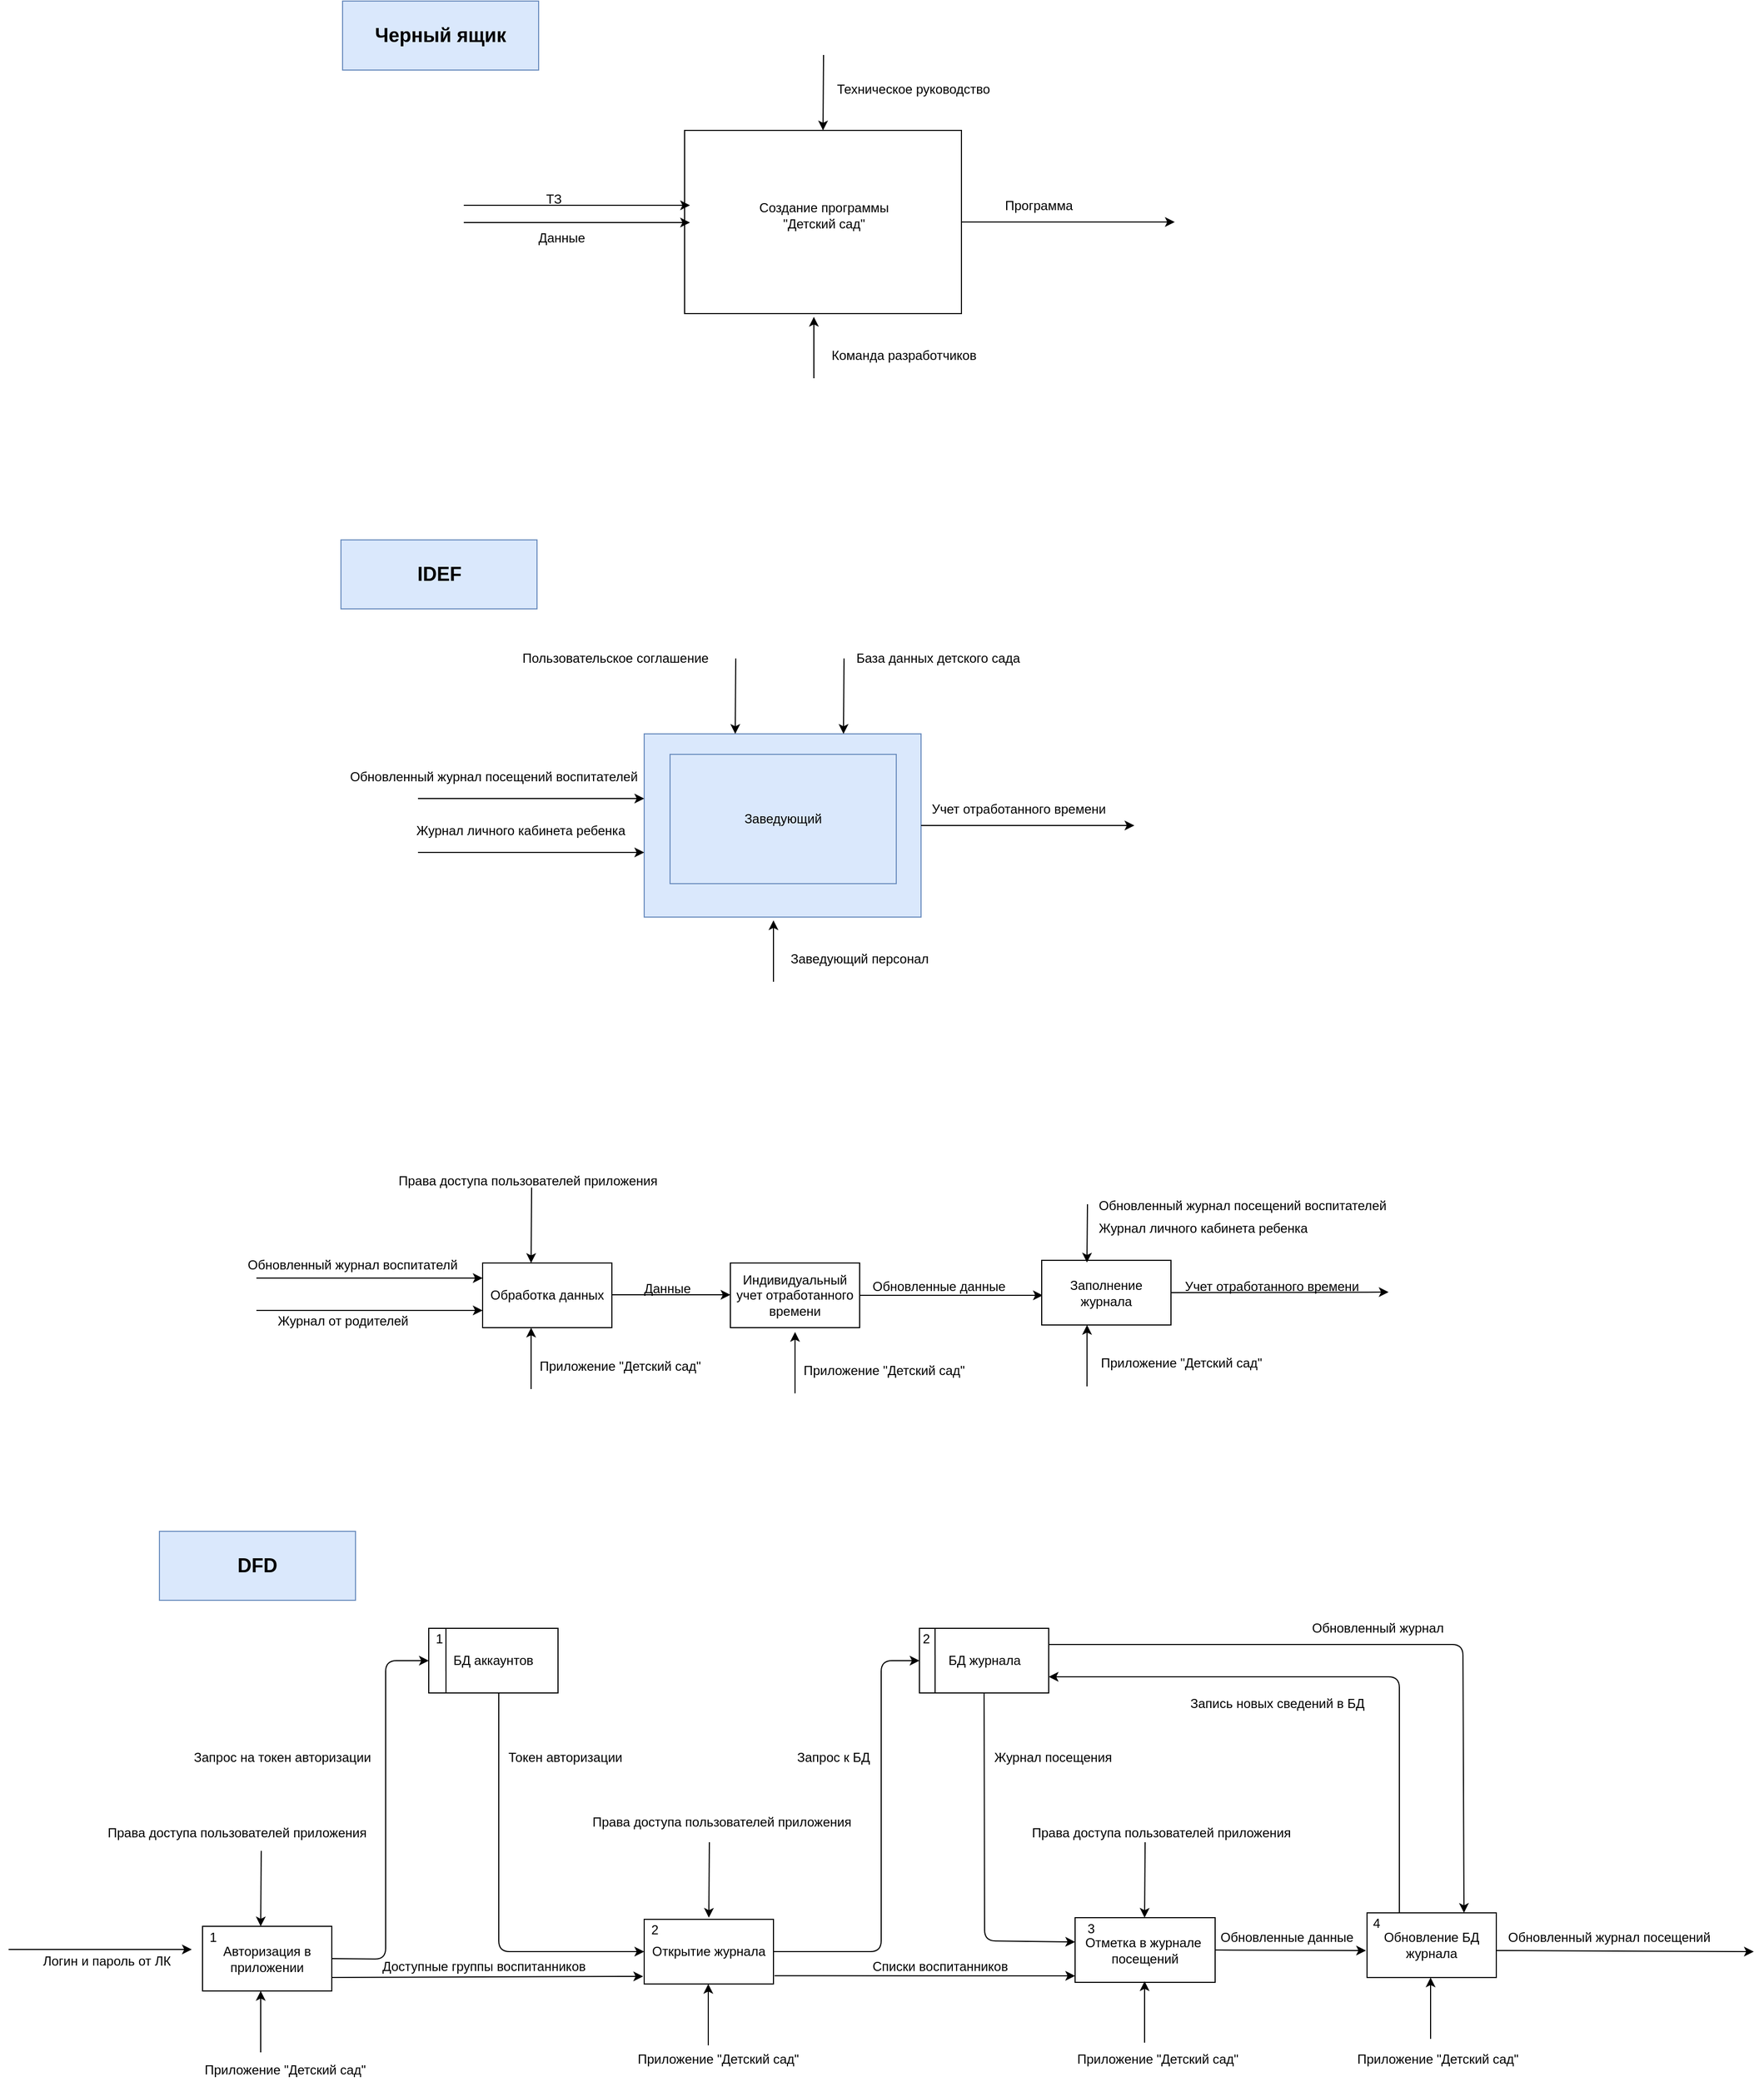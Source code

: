 <mxfile version="14.0.1" type="device"><diagram id="yYJAjNue2AJ8UoViyTCe" name="Page-1"><mxGraphModel dx="2370" dy="2444" grid="1" gridSize="10" guides="1" tooltips="1" connect="1" arrows="1" fold="1" page="1" pageScale="1" pageWidth="827" pageHeight="1169" math="0" shadow="0"><root><mxCell id="0"/><mxCell id="1" parent="0"/><mxCell id="VgRVCkLZor4gy1BC16J_-1" value="" style="rounded=0;whiteSpace=wrap;html=1;fillColor=#dae8fc;strokeColor=#6c8ebf;" parent="1" vertex="1"><mxGeometry x="600" y="-489" width="257" height="170" as="geometry"/></mxCell><mxCell id="VgRVCkLZor4gy1BC16J_-2" value="Заведующий" style="text;html=1;strokeColor=#6c8ebf;fillColor=#dae8fc;align=center;verticalAlign=middle;whiteSpace=wrap;rounded=0;" parent="1" vertex="1"><mxGeometry x="624" y="-470" width="210" height="120" as="geometry"/></mxCell><mxCell id="VgRVCkLZor4gy1BC16J_-3" value="" style="endArrow=classic;html=1;exitX=1;exitY=0.5;exitDx=0;exitDy=0;" parent="1" source="VgRVCkLZor4gy1BC16J_-1" edge="1"><mxGeometry width="50" height="50" relative="1" as="geometry"><mxPoint x="355" y="-249" as="sourcePoint"/><mxPoint x="1055" y="-404" as="targetPoint"/></mxGeometry></mxCell><mxCell id="VgRVCkLZor4gy1BC16J_-4" value="Учет отработанного времени" style="text;html=1;resizable=0;points=[];autosize=1;align=left;verticalAlign=top;spacingTop=-4;" parent="1" vertex="1"><mxGeometry x="865" y="-429" width="180" height="20" as="geometry"/></mxCell><mxCell id="VgRVCkLZor4gy1BC16J_-5" value="" style="endArrow=classic;html=1;entryX=0.5;entryY=0;entryDx=0;entryDy=0;" parent="1" edge="1"><mxGeometry width="50" height="50" relative="1" as="geometry"><mxPoint x="785.5" y="-559" as="sourcePoint"/><mxPoint x="785" y="-489" as="targetPoint"/></mxGeometry></mxCell><mxCell id="VgRVCkLZor4gy1BC16J_-6" value="База данных детского сада" style="text;html=1;resizable=0;points=[];autosize=1;align=left;verticalAlign=top;spacingTop=-4;" parent="1" vertex="1"><mxGeometry x="795" y="-569" width="170" height="20" as="geometry"/></mxCell><mxCell id="VgRVCkLZor4gy1BC16J_-7" value="" style="endArrow=classic;html=1;entryX=0.467;entryY=1.018;entryDx=0;entryDy=0;entryPerimeter=0;" parent="1" target="VgRVCkLZor4gy1BC16J_-1" edge="1"><mxGeometry width="50" height="50" relative="1" as="geometry"><mxPoint x="720" y="-259" as="sourcePoint"/><mxPoint x="405" y="-299" as="targetPoint"/></mxGeometry></mxCell><mxCell id="VgRVCkLZor4gy1BC16J_-8" value="Заведующий персонал&amp;nbsp;" style="text;html=1;resizable=0;points=[];autosize=1;align=left;verticalAlign=top;spacingTop=-4;" parent="1" vertex="1"><mxGeometry x="734" y="-290" width="150" height="20" as="geometry"/></mxCell><mxCell id="VgRVCkLZor4gy1BC16J_-11" value="" style="endArrow=classic;html=1;entryX=0;entryY=0.7;entryDx=0;entryDy=0;entryPerimeter=0;" parent="1" edge="1"><mxGeometry width="50" height="50" relative="1" as="geometry"><mxPoint x="390" y="-429" as="sourcePoint"/><mxPoint x="600" y="-429" as="targetPoint"/></mxGeometry></mxCell><mxCell id="VgRVCkLZor4gy1BC16J_-12" value="Обновленный журнал посещений воспитателей" style="text;html=1;resizable=0;points=[];align=center;verticalAlign=middle;labelBackgroundColor=#ffffff;" parent="VgRVCkLZor4gy1BC16J_-11" vertex="1" connectable="0"><mxGeometry x="-0.183" y="-4" relative="1" as="geometry"><mxPoint x="-16" y="-24" as="offset"/></mxGeometry></mxCell><mxCell id="VgRVCkLZor4gy1BC16J_-13" value="" style="endArrow=classic;html=1;entryX=0.5;entryY=0;entryDx=0;entryDy=0;" parent="1" edge="1"><mxGeometry width="50" height="50" relative="1" as="geometry"><mxPoint x="685" y="-559" as="sourcePoint"/><mxPoint x="684.5" y="-489" as="targetPoint"/></mxGeometry></mxCell><mxCell id="VgRVCkLZor4gy1BC16J_-14" value="Пользовательское соглашение" style="text;html=1;resizable=0;points=[];autosize=1;align=left;verticalAlign=top;spacingTop=-4;" parent="1" vertex="1"><mxGeometry x="485" y="-569" width="190" height="20" as="geometry"/></mxCell><mxCell id="VgRVCkLZor4gy1BC16J_-15" value="" style="endArrow=classic;html=1;entryX=0;entryY=0.7;entryDx=0;entryDy=0;entryPerimeter=0;" parent="1" edge="1"><mxGeometry width="50" height="50" relative="1" as="geometry"><mxPoint x="390" y="-379" as="sourcePoint"/><mxPoint x="600" y="-379" as="targetPoint"/></mxGeometry></mxCell><mxCell id="VgRVCkLZor4gy1BC16J_-16" value="Журнал личного кабинета ребенка" style="text;html=1;resizable=0;points=[];align=center;verticalAlign=middle;labelBackgroundColor=#ffffff;" parent="VgRVCkLZor4gy1BC16J_-15" vertex="1" connectable="0"><mxGeometry x="-0.183" y="-4" relative="1" as="geometry"><mxPoint x="9" y="-24" as="offset"/></mxGeometry></mxCell><mxCell id="VgRVCkLZor4gy1BC16J_-41" value="Учет отработанного времени" style="text;html=1;resizable=0;points=[];autosize=1;align=left;verticalAlign=top;spacingTop=-4;" parent="1" vertex="1"><mxGeometry x="1100" y="14" width="180" height="20" as="geometry"/></mxCell><mxCell id="EPE6IGm_-ZEAl_-LQ_Mz-3" value="IDEF" style="text;html=1;strokeColor=#6c8ebf;fillColor=#dae8fc;align=center;verticalAlign=middle;whiteSpace=wrap;rounded=0;fontSize=18;fontStyle=1" parent="1" vertex="1"><mxGeometry x="318.5" y="-669" width="182" height="64" as="geometry"/></mxCell><mxCell id="EPE6IGm_-ZEAl_-LQ_Mz-11" value="Обработка данных" style="rounded=0;whiteSpace=wrap;html=1;" parent="1" vertex="1"><mxGeometry x="450" y="2" width="120" height="60" as="geometry"/></mxCell><mxCell id="EPE6IGm_-ZEAl_-LQ_Mz-12" value="Индивидуальный учет отработанного времени" style="rounded=0;whiteSpace=wrap;html=1;" parent="1" vertex="1"><mxGeometry x="680" y="2" width="120" height="60" as="geometry"/></mxCell><mxCell id="EPE6IGm_-ZEAl_-LQ_Mz-13" value="" style="endArrow=classic;html=1;exitX=1;exitY=0.5;exitDx=0;exitDy=0;entryX=0;entryY=0.5;entryDx=0;entryDy=0;" parent="1" edge="1"><mxGeometry width="50" height="50" relative="1" as="geometry"><mxPoint x="570" y="31.5" as="sourcePoint"/><mxPoint x="680" y="31.5" as="targetPoint"/></mxGeometry></mxCell><mxCell id="EPE6IGm_-ZEAl_-LQ_Mz-14" value="Данные" style="text;html=1;resizable=0;points=[];autosize=1;align=left;verticalAlign=top;spacingTop=-4;" parent="1" vertex="1"><mxGeometry x="598" y="16" width="60" height="20" as="geometry"/></mxCell><mxCell id="EPE6IGm_-ZEAl_-LQ_Mz-15" value="&lt;span style=&quot;text-align: center ; background-color: rgb(255 , 255 , 255)&quot;&gt;Журнал личного кабинета ребенка&lt;/span&gt;" style="text;html=1;resizable=0;points=[];autosize=1;align=left;verticalAlign=top;spacingTop=-4;" parent="1" vertex="1"><mxGeometry x="1019.5" y="-40.47" width="210" height="20" as="geometry"/></mxCell><mxCell id="EPE6IGm_-ZEAl_-LQ_Mz-16" value="" style="endArrow=classic;html=1;exitX=1;exitY=0.5;exitDx=0;exitDy=0;" parent="1" source="EPE6IGm_-ZEAl_-LQ_Mz-12" edge="1"><mxGeometry width="50" height="50" relative="1" as="geometry"><mxPoint x="810" y="32" as="sourcePoint"/><mxPoint x="970" y="32" as="targetPoint"/></mxGeometry></mxCell><mxCell id="EPE6IGm_-ZEAl_-LQ_Mz-17" value="Заполнение журнала" style="rounded=0;whiteSpace=wrap;html=1;" parent="1" vertex="1"><mxGeometry x="969" y="-0.47" width="120" height="60" as="geometry"/></mxCell><mxCell id="EPE6IGm_-ZEAl_-LQ_Mz-18" value="Обновленные данные" style="text;html=1;resizable=0;points=[];autosize=1;align=left;verticalAlign=top;spacingTop=-4;" parent="1" vertex="1"><mxGeometry x="810" y="14" width="140" height="20" as="geometry"/></mxCell><mxCell id="EPE6IGm_-ZEAl_-LQ_Mz-19" value="" style="endArrow=classic;html=1;entryX=0.5;entryY=0;entryDx=0;entryDy=0;" parent="1" edge="1"><mxGeometry width="50" height="50" relative="1" as="geometry"><mxPoint x="1011.5" y="-52.47" as="sourcePoint"/><mxPoint x="1011" y="1.53" as="targetPoint"/></mxGeometry></mxCell><mxCell id="EPE6IGm_-ZEAl_-LQ_Mz-20" value="&lt;span style=&quot;text-align: center ; background-color: rgb(255 , 255 , 255)&quot;&gt;Обновленный журнал посещений воспитателей&lt;/span&gt;" style="text;html=1;resizable=0;points=[];autosize=1;align=left;verticalAlign=top;spacingTop=-4;" parent="1" vertex="1"><mxGeometry x="1019.5" y="-61.47" width="280" height="20" as="geometry"/></mxCell><mxCell id="EPE6IGm_-ZEAl_-LQ_Mz-21" value="" style="endArrow=classic;html=1;exitX=1;exitY=0.5;exitDx=0;exitDy=0;" parent="1" source="EPE6IGm_-ZEAl_-LQ_Mz-17" edge="1"><mxGeometry width="50" height="50" relative="1" as="geometry"><mxPoint x="1100" y="29.03" as="sourcePoint"/><mxPoint x="1291.0" y="29.03" as="targetPoint"/></mxGeometry></mxCell><mxCell id="EPE6IGm_-ZEAl_-LQ_Mz-24" value="" style="endArrow=classic;html=1;entryX=0.5;entryY=0;entryDx=0;entryDy=0;" parent="1" edge="1"><mxGeometry width="50" height="50" relative="1" as="geometry"><mxPoint x="495.5" y="-68" as="sourcePoint"/><mxPoint x="495" y="2" as="targetPoint"/></mxGeometry></mxCell><mxCell id="EPE6IGm_-ZEAl_-LQ_Mz-25" value="Права доступа пользователей приложения" style="text;html=1;resizable=0;points=[];autosize=1;align=left;verticalAlign=top;spacingTop=-4;" parent="1" vertex="1"><mxGeometry x="370" y="-84" width="260" height="20" as="geometry"/></mxCell><mxCell id="EPE6IGm_-ZEAl_-LQ_Mz-26" value="" style="endArrow=classic;html=1;entryX=0.467;entryY=1.018;entryDx=0;entryDy=0;entryPerimeter=0;" parent="1" edge="1"><mxGeometry width="50" height="50" relative="1" as="geometry"><mxPoint x="495" y="118.94" as="sourcePoint"/><mxPoint x="495.019" y="62" as="targetPoint"/></mxGeometry></mxCell><mxCell id="EPE6IGm_-ZEAl_-LQ_Mz-27" value="Приложение &quot;Детский сад&quot;" style="text;html=1;resizable=0;points=[];autosize=1;align=left;verticalAlign=top;spacingTop=-4;" parent="1" vertex="1"><mxGeometry x="500.5" y="87.94" width="170" height="20" as="geometry"/></mxCell><mxCell id="EPE6IGm_-ZEAl_-LQ_Mz-28" value="" style="endArrow=classic;html=1;entryX=0.467;entryY=1.018;entryDx=0;entryDy=0;entryPerimeter=0;" parent="1" edge="1"><mxGeometry width="50" height="50" relative="1" as="geometry"><mxPoint x="740" y="122.94" as="sourcePoint"/><mxPoint x="740.019" y="66" as="targetPoint"/></mxGeometry></mxCell><mxCell id="EPE6IGm_-ZEAl_-LQ_Mz-29" value="Приложение &quot;Детский сад&quot;" style="text;html=1;resizable=0;points=[];autosize=1;align=left;verticalAlign=top;spacingTop=-4;" parent="1" vertex="1"><mxGeometry x="745.5" y="91.94" width="170" height="20" as="geometry"/></mxCell><mxCell id="EPE6IGm_-ZEAl_-LQ_Mz-30" value="" style="endArrow=classic;html=1;entryX=0.467;entryY=1.018;entryDx=0;entryDy=0;entryPerimeter=0;" parent="1" edge="1"><mxGeometry width="50" height="50" relative="1" as="geometry"><mxPoint x="1011.08" y="116.47" as="sourcePoint"/><mxPoint x="1011.099" y="59.53" as="targetPoint"/></mxGeometry></mxCell><mxCell id="EPE6IGm_-ZEAl_-LQ_Mz-31" value="Приложение &quot;Детский сад&quot;" style="text;html=1;resizable=0;points=[];autosize=1;align=left;verticalAlign=top;spacingTop=-4;" parent="1" vertex="1"><mxGeometry x="1021.5" y="85.47" width="170" height="20" as="geometry"/></mxCell><mxCell id="EPE6IGm_-ZEAl_-LQ_Mz-32" value="" style="endArrow=classic;html=1;entryX=0;entryY=0.5;entryDx=0;entryDy=0;" parent="1" edge="1"><mxGeometry width="50" height="50" relative="1" as="geometry"><mxPoint x="240" y="16" as="sourcePoint"/><mxPoint x="450" y="16" as="targetPoint"/></mxGeometry></mxCell><mxCell id="EPE6IGm_-ZEAl_-LQ_Mz-33" value="Обновленный журнал воспитателй" style="text;html=1;resizable=0;points=[];autosize=1;align=left;verticalAlign=top;spacingTop=-4;" parent="1" vertex="1"><mxGeometry x="230" y="-6" width="220" height="20" as="geometry"/></mxCell><mxCell id="EPE6IGm_-ZEAl_-LQ_Mz-34" value="" style="endArrow=classic;html=1;entryX=0;entryY=0.7;entryDx=0;entryDy=0;entryPerimeter=0;" parent="1" edge="1"><mxGeometry width="50" height="50" relative="1" as="geometry"><mxPoint x="240" y="46" as="sourcePoint"/><mxPoint x="450" y="46" as="targetPoint"/></mxGeometry></mxCell><mxCell id="EPE6IGm_-ZEAl_-LQ_Mz-35" value="Журнал от родителей" style="text;html=1;resizable=0;points=[];align=center;verticalAlign=middle;labelBackgroundColor=#ffffff;" parent="EPE6IGm_-ZEAl_-LQ_Mz-34" vertex="1" connectable="0"><mxGeometry x="-0.183" y="-4" relative="1" as="geometry"><mxPoint x="-6" y="6" as="offset"/></mxGeometry></mxCell><mxCell id="SmDUrqlduMj1CGLuWo49-52" value="Авторизация в приложении" style="rounded=0;whiteSpace=wrap;html=1;" vertex="1" parent="1"><mxGeometry x="190" y="617.53" width="120" height="60" as="geometry"/></mxCell><mxCell id="SmDUrqlduMj1CGLuWo49-53" value="" style="endArrow=classic;html=1;entryX=0.5;entryY=0;entryDx=0;entryDy=0;" edge="1" parent="1"><mxGeometry width="50" height="50" relative="1" as="geometry"><mxPoint x="244.5" y="547.53" as="sourcePoint"/><mxPoint x="244.0" y="617.53" as="targetPoint"/></mxGeometry></mxCell><mxCell id="SmDUrqlduMj1CGLuWo49-54" value="Права доступа пользователей приложения" style="text;html=1;resizable=0;points=[];autosize=1;align=left;verticalAlign=top;spacingTop=-4;" vertex="1" parent="1"><mxGeometry x="100" y="521" width="260" height="20" as="geometry"/></mxCell><mxCell id="SmDUrqlduMj1CGLuWo49-55" value="Отметка в журнале&amp;nbsp;&lt;br&gt;посещений" style="rounded=0;whiteSpace=wrap;html=1;" vertex="1" parent="1"><mxGeometry x="1000" y="609.53" width="130" height="60" as="geometry"/></mxCell><mxCell id="SmDUrqlduMj1CGLuWo49-56" value="" style="endArrow=classic;html=1;entryX=0.467;entryY=1.018;entryDx=0;entryDy=0;entryPerimeter=0;" edge="1" parent="1"><mxGeometry width="50" height="50" relative="1" as="geometry"><mxPoint x="244.0" y="734.47" as="sourcePoint"/><mxPoint x="244.019" y="677.53" as="targetPoint"/></mxGeometry></mxCell><mxCell id="SmDUrqlduMj1CGLuWo49-57" value="Приложение &quot;Детский сад&quot;" style="text;html=1;resizable=0;points=[];autosize=1;align=left;verticalAlign=top;spacingTop=-4;" vertex="1" parent="1"><mxGeometry x="190" y="741" width="170" height="20" as="geometry"/></mxCell><mxCell id="SmDUrqlduMj1CGLuWo49-58" value="" style="endArrow=classic;html=1;" edge="1" parent="1"><mxGeometry width="50" height="50" relative="1" as="geometry"><mxPoint x="1391" y="640" as="sourcePoint"/><mxPoint x="1630" y="641" as="targetPoint"/></mxGeometry></mxCell><mxCell id="SmDUrqlduMj1CGLuWo49-59" value="Обновленный журнал посещений&lt;br&gt;" style="text;html=1;resizable=0;points=[];autosize=1;align=left;verticalAlign=top;spacingTop=-4;" vertex="1" parent="1"><mxGeometry x="1400" y="617.53" width="210" height="20" as="geometry"/></mxCell><mxCell id="SmDUrqlduMj1CGLuWo49-60" value="" style="endArrow=classic;html=1;exitX=1;exitY=0.5;exitDx=0;exitDy=0;entryX=0;entryY=0.5;entryDx=0;entryDy=0;" edge="1" parent="1" source="SmDUrqlduMj1CGLuWo49-52" target="SmDUrqlduMj1CGLuWo49-84"><mxGeometry width="50" height="50" relative="1" as="geometry"><mxPoint x="360" y="638" as="sourcePoint"/><mxPoint x="360" y="371" as="targetPoint"/><Array as="points"><mxPoint x="360" y="648"/><mxPoint x="360" y="371"/></Array></mxGeometry></mxCell><mxCell id="SmDUrqlduMj1CGLuWo49-61" value="" style="endArrow=classic;html=1;" edge="1" parent="1"><mxGeometry width="50" height="50" relative="1" as="geometry"><mxPoint x="10" y="639.03" as="sourcePoint"/><mxPoint x="180" y="639.03" as="targetPoint"/></mxGeometry></mxCell><mxCell id="SmDUrqlduMj1CGLuWo49-62" value="Логин и пароль от ЛК" style="text;html=1;resizable=0;points=[];autosize=1;align=left;verticalAlign=top;spacingTop=-4;" vertex="1" parent="1"><mxGeometry x="40" y="640" width="130" height="20" as="geometry"/></mxCell><mxCell id="SmDUrqlduMj1CGLuWo49-63" value="Открытие журнала" style="rounded=0;whiteSpace=wrap;html=1;" vertex="1" parent="1"><mxGeometry x="600" y="611.06" width="120" height="60" as="geometry"/></mxCell><mxCell id="SmDUrqlduMj1CGLuWo49-64" value="Обновление БД журнала" style="rounded=0;whiteSpace=wrap;html=1;" vertex="1" parent="1"><mxGeometry x="1271" y="605.06" width="120" height="60" as="geometry"/></mxCell><mxCell id="SmDUrqlduMj1CGLuWo49-65" value="" style="endArrow=classic;html=1;exitX=1;exitY=0.5;exitDx=0;exitDy=0;" edge="1" parent="1" source="SmDUrqlduMj1CGLuWo49-55"><mxGeometry width="50" height="50" relative="1" as="geometry"><mxPoint x="1268" y="635.56" as="sourcePoint"/><mxPoint x="1270" y="640" as="targetPoint"/></mxGeometry></mxCell><mxCell id="SmDUrqlduMj1CGLuWo49-66" value="Обновленные данные" style="text;html=1;resizable=0;points=[];autosize=1;align=left;verticalAlign=top;spacingTop=-4;" vertex="1" parent="1"><mxGeometry x="1132.5" y="617.53" width="140" height="20" as="geometry"/></mxCell><mxCell id="SmDUrqlduMj1CGLuWo49-67" value="" style="endArrow=classic;html=1;exitX=1;exitY=0.5;exitDx=0;exitDy=0;entryX=0;entryY=0.5;entryDx=0;entryDy=0;" edge="1" parent="1" source="SmDUrqlduMj1CGLuWo49-63" target="SmDUrqlduMj1CGLuWo49-87"><mxGeometry width="50" height="50" relative="1" as="geometry"><mxPoint x="857" y="641.06" as="sourcePoint"/><mxPoint x="764.5" y="651.06" as="targetPoint"/><Array as="points"><mxPoint x="820" y="641"/><mxPoint x="820" y="371"/></Array></mxGeometry></mxCell><mxCell id="SmDUrqlduMj1CGLuWo49-68" value="Журнал посещения" style="text;html=1;resizable=0;points=[];autosize=1;align=left;verticalAlign=top;spacingTop=-4;" vertex="1" parent="1"><mxGeometry x="922.5" y="451" width="120" height="20" as="geometry"/></mxCell><mxCell id="SmDUrqlduMj1CGLuWo49-69" value="Токен авторизации" style="text;html=1;resizable=0;points=[];autosize=1;align=left;verticalAlign=top;spacingTop=-4;" vertex="1" parent="1"><mxGeometry x="472" y="451" width="120" height="20" as="geometry"/></mxCell><mxCell id="SmDUrqlduMj1CGLuWo49-70" value="" style="endArrow=classic;html=1;entryX=0.467;entryY=1.018;entryDx=0;entryDy=0;entryPerimeter=0;" edge="1" parent="1"><mxGeometry width="50" height="50" relative="1" as="geometry"><mxPoint x="659.5" y="728" as="sourcePoint"/><mxPoint x="659.519" y="671.06" as="targetPoint"/></mxGeometry></mxCell><mxCell id="SmDUrqlduMj1CGLuWo49-71" value="Приложение &quot;Детский сад&quot;" style="text;html=1;resizable=0;points=[];autosize=1;align=left;verticalAlign=top;spacingTop=-4;" vertex="1" parent="1"><mxGeometry x="592" y="731" width="170" height="20" as="geometry"/></mxCell><mxCell id="SmDUrqlduMj1CGLuWo49-72" value="" style="endArrow=classic;html=1;entryX=0.467;entryY=1.018;entryDx=0;entryDy=0;entryPerimeter=0;" edge="1" parent="1"><mxGeometry width="50" height="50" relative="1" as="geometry"><mxPoint x="1064.5" y="725.47" as="sourcePoint"/><mxPoint x="1064.519" y="668.53" as="targetPoint"/></mxGeometry></mxCell><mxCell id="SmDUrqlduMj1CGLuWo49-73" value="Приложение &quot;Детский сад&quot;" style="text;html=1;resizable=0;points=[];autosize=1;align=left;verticalAlign=top;spacingTop=-4;" vertex="1" parent="1"><mxGeometry x="1000" y="731" width="170" height="20" as="geometry"/></mxCell><mxCell id="SmDUrqlduMj1CGLuWo49-74" value="" style="endArrow=classic;html=1;entryX=0.467;entryY=1.018;entryDx=0;entryDy=0;entryPerimeter=0;" edge="1" parent="1"><mxGeometry width="50" height="50" relative="1" as="geometry"><mxPoint x="1330" y="722" as="sourcePoint"/><mxPoint x="1330.019" y="665.06" as="targetPoint"/></mxGeometry></mxCell><mxCell id="SmDUrqlduMj1CGLuWo49-75" value="Приложение &quot;Детский сад&quot;" style="text;html=1;resizable=0;points=[];autosize=1;align=left;verticalAlign=top;spacingTop=-4;" vertex="1" parent="1"><mxGeometry x="1260" y="731" width="170" height="20" as="geometry"/></mxCell><mxCell id="SmDUrqlduMj1CGLuWo49-76" value="" style="endArrow=classic;html=1;entryX=0.5;entryY=0;entryDx=0;entryDy=0;" edge="1" parent="1"><mxGeometry width="50" height="50" relative="1" as="geometry"><mxPoint x="660.5" y="539.53" as="sourcePoint"/><mxPoint x="660" y="609.53" as="targetPoint"/></mxGeometry></mxCell><mxCell id="SmDUrqlduMj1CGLuWo49-77" value="Права доступа пользователей приложения" style="text;html=1;resizable=0;points=[];autosize=1;align=left;verticalAlign=top;spacingTop=-4;" vertex="1" parent="1"><mxGeometry x="550" y="511.06" width="260" height="20" as="geometry"/></mxCell><mxCell id="SmDUrqlduMj1CGLuWo49-78" value="" style="endArrow=classic;html=1;entryX=0.5;entryY=0;entryDx=0;entryDy=0;" edge="1" parent="1"><mxGeometry width="50" height="50" relative="1" as="geometry"><mxPoint x="1065" y="539.53" as="sourcePoint"/><mxPoint x="1064.5" y="609.53" as="targetPoint"/></mxGeometry></mxCell><mxCell id="SmDUrqlduMj1CGLuWo49-79" value="Права доступа пользователей приложения" style="text;html=1;resizable=0;points=[];autosize=1;align=left;verticalAlign=top;spacingTop=-4;" vertex="1" parent="1"><mxGeometry x="958" y="521" width="260" height="20" as="geometry"/></mxCell><mxCell id="SmDUrqlduMj1CGLuWo49-80" value="Доступные группы воспитанников" style="text;html=1;resizable=0;points=[];autosize=1;align=left;verticalAlign=top;spacingTop=-4;" vertex="1" parent="1"><mxGeometry x="355" y="645" width="210" height="20" as="geometry"/></mxCell><mxCell id="SmDUrqlduMj1CGLuWo49-81" value="" style="endArrow=classic;html=1;exitX=1;exitY=0.791;exitDx=0;exitDy=0;exitPerimeter=0;" edge="1" parent="1" source="SmDUrqlduMj1CGLuWo49-52"><mxGeometry width="50" height="50" relative="1" as="geometry"><mxPoint x="360" y="666" as="sourcePoint"/><mxPoint x="599.0" y="664" as="targetPoint"/><Array as="points"><mxPoint x="590" y="664"/></Array></mxGeometry></mxCell><mxCell id="SmDUrqlduMj1CGLuWo49-82" value="Списки воспитанников" style="text;html=1;resizable=0;points=[];autosize=1;align=left;verticalAlign=top;spacingTop=-4;" vertex="1" parent="1"><mxGeometry x="810" y="645" width="150" height="20" as="geometry"/></mxCell><mxCell id="SmDUrqlduMj1CGLuWo49-83" value="" style="endArrow=classic;html=1;entryX=0;entryY=0.9;entryDx=0;entryDy=0;entryPerimeter=0;exitX=1.008;exitY=0.871;exitDx=0;exitDy=0;exitPerimeter=0;" edge="1" parent="1" source="SmDUrqlduMj1CGLuWo49-63" target="SmDUrqlduMj1CGLuWo49-55"><mxGeometry width="50" height="50" relative="1" as="geometry"><mxPoint x="740" y="671" as="sourcePoint"/><mxPoint x="1000.5" y="665.06" as="targetPoint"/></mxGeometry></mxCell><mxCell id="SmDUrqlduMj1CGLuWo49-84" value="БД аккаунтов" style="rounded=0;whiteSpace=wrap;html=1;" vertex="1" parent="1"><mxGeometry x="400" y="341" width="120" height="60" as="geometry"/></mxCell><mxCell id="SmDUrqlduMj1CGLuWo49-85" value="Запрос на токен авторизации" style="text;html=1;resizable=0;points=[];autosize=1;align=left;verticalAlign=top;spacingTop=-4;" vertex="1" parent="1"><mxGeometry x="180" y="451" width="180" height="20" as="geometry"/></mxCell><mxCell id="SmDUrqlduMj1CGLuWo49-86" value="" style="endArrow=classic;html=1;entryX=0;entryY=0.5;entryDx=0;entryDy=0;" edge="1" parent="1" target="SmDUrqlduMj1CGLuWo49-63"><mxGeometry width="50" height="50" relative="1" as="geometry"><mxPoint x="465" y="401.0" as="sourcePoint"/><mxPoint x="530" y="641" as="targetPoint"/><Array as="points"><mxPoint x="465" y="641"/></Array></mxGeometry></mxCell><mxCell id="SmDUrqlduMj1CGLuWo49-87" value="БД журнала" style="rounded=0;whiteSpace=wrap;html=1;" vertex="1" parent="1"><mxGeometry x="855.5" y="341" width="120" height="60" as="geometry"/></mxCell><mxCell id="SmDUrqlduMj1CGLuWo49-88" value="Запрос к БД" style="text;html=1;resizable=0;points=[];autosize=1;align=left;verticalAlign=top;spacingTop=-4;" vertex="1" parent="1"><mxGeometry x="740" y="451" width="80" height="20" as="geometry"/></mxCell><mxCell id="SmDUrqlduMj1CGLuWo49-89" value="" style="endArrow=classic;html=1;exitX=0.5;exitY=1;exitDx=0;exitDy=0;entryX=0;entryY=0.375;entryDx=0;entryDy=0;entryPerimeter=0;" edge="1" parent="1" source="SmDUrqlduMj1CGLuWo49-87" target="SmDUrqlduMj1CGLuWo49-55"><mxGeometry width="50" height="50" relative="1" as="geometry"><mxPoint x="1238" y="541.06" as="sourcePoint"/><mxPoint x="998" y="633" as="targetPoint"/><Array as="points"><mxPoint x="916" y="631"/></Array></mxGeometry></mxCell><mxCell id="SmDUrqlduMj1CGLuWo49-90" value="" style="endArrow=classic;html=1;entryX=1;entryY=0.75;entryDx=0;entryDy=0;exitX=0.25;exitY=0;exitDx=0;exitDy=0;" edge="1" parent="1" source="SmDUrqlduMj1CGLuWo49-64" target="SmDUrqlduMj1CGLuWo49-87"><mxGeometry width="50" height="50" relative="1" as="geometry"><mxPoint x="1280" y="521" as="sourcePoint"/><mxPoint x="1020" y="401" as="targetPoint"/><Array as="points"><mxPoint x="1301" y="386"/></Array></mxGeometry></mxCell><mxCell id="SmDUrqlduMj1CGLuWo49-91" value="" style="endArrow=classic;html=1;exitX=1;exitY=0.25;exitDx=0;exitDy=0;entryX=0.75;entryY=0;entryDx=0;entryDy=0;" edge="1" parent="1" source="SmDUrqlduMj1CGLuWo49-87" target="SmDUrqlduMj1CGLuWo49-64"><mxGeometry width="50" height="50" relative="1" as="geometry"><mxPoint x="1370" y="361" as="sourcePoint"/><mxPoint x="1420" y="311" as="targetPoint"/><Array as="points"><mxPoint x="1360" y="356"/></Array></mxGeometry></mxCell><mxCell id="SmDUrqlduMj1CGLuWo49-92" value="Запись новых сведений в БД" style="text;html=1;resizable=0;points=[];autosize=1;align=left;verticalAlign=top;spacingTop=-4;" vertex="1" parent="1"><mxGeometry x="1105" y="401" width="180" height="20" as="geometry"/></mxCell><mxCell id="SmDUrqlduMj1CGLuWo49-93" value="Обновленный журнал" style="text;html=1;resizable=0;points=[];autosize=1;align=left;verticalAlign=top;spacingTop=-4;" vertex="1" parent="1"><mxGeometry x="1218" y="331" width="140" height="20" as="geometry"/></mxCell><mxCell id="SmDUrqlduMj1CGLuWo49-94" value="" style="endArrow=none;html=1;entryX=0.133;entryY=0;entryDx=0;entryDy=0;entryPerimeter=0;" edge="1" parent="1" target="SmDUrqlduMj1CGLuWo49-84"><mxGeometry width="50" height="50" relative="1" as="geometry"><mxPoint x="416" y="401.0" as="sourcePoint"/><mxPoint x="390" y="311" as="targetPoint"/></mxGeometry></mxCell><mxCell id="SmDUrqlduMj1CGLuWo49-95" value="" style="endArrow=none;html=1;entryX=0.133;entryY=0;entryDx=0;entryDy=0;entryPerimeter=0;" edge="1" parent="1"><mxGeometry width="50" height="50" relative="1" as="geometry"><mxPoint x="870.04" y="401.0" as="sourcePoint"/><mxPoint x="870" y="341.0" as="targetPoint"/></mxGeometry></mxCell><mxCell id="SmDUrqlduMj1CGLuWo49-96" value="1" style="text;html=1;strokeColor=none;fillColor=none;align=center;verticalAlign=middle;whiteSpace=wrap;rounded=0;" vertex="1" parent="1"><mxGeometry x="390" y="341" width="40" height="20" as="geometry"/></mxCell><mxCell id="SmDUrqlduMj1CGLuWo49-97" value="2" style="text;html=1;strokeColor=none;fillColor=none;align=center;verticalAlign=middle;whiteSpace=wrap;rounded=0;" vertex="1" parent="1"><mxGeometry x="842" y="341" width="40" height="20" as="geometry"/></mxCell><mxCell id="SmDUrqlduMj1CGLuWo49-98" value="1" style="text;html=1;strokeColor=none;fillColor=none;align=center;verticalAlign=middle;whiteSpace=wrap;rounded=0;" vertex="1" parent="1"><mxGeometry x="180" y="617.53" width="40" height="20" as="geometry"/></mxCell><mxCell id="SmDUrqlduMj1CGLuWo49-99" value="2" style="text;html=1;strokeColor=none;fillColor=none;align=center;verticalAlign=middle;whiteSpace=wrap;rounded=0;" vertex="1" parent="1"><mxGeometry x="590" y="611.06" width="40" height="20" as="geometry"/></mxCell><mxCell id="SmDUrqlduMj1CGLuWo49-100" value="3" style="text;html=1;strokeColor=none;fillColor=none;align=center;verticalAlign=middle;whiteSpace=wrap;rounded=0;" vertex="1" parent="1"><mxGeometry x="995" y="609.53" width="40" height="20" as="geometry"/></mxCell><mxCell id="SmDUrqlduMj1CGLuWo49-101" value="4" style="text;html=1;strokeColor=none;fillColor=none;align=center;verticalAlign=middle;whiteSpace=wrap;rounded=0;" vertex="1" parent="1"><mxGeometry x="1260" y="605.06" width="40" height="20" as="geometry"/></mxCell><mxCell id="SmDUrqlduMj1CGLuWo49-102" value="DFD" style="text;html=1;strokeColor=#6c8ebf;fillColor=#dae8fc;align=center;verticalAlign=middle;whiteSpace=wrap;rounded=0;fontSize=18;fontStyle=1" vertex="1" parent="1"><mxGeometry x="150" y="251" width="182" height="64" as="geometry"/></mxCell><mxCell id="SmDUrqlduMj1CGLuWo49-103" value="" style="rounded=0;whiteSpace=wrap;html=1;" vertex="1" parent="1"><mxGeometry x="637.5" y="-1049" width="257" height="170" as="geometry"/></mxCell><mxCell id="SmDUrqlduMj1CGLuWo49-104" value="Создание программы&lt;br&gt;&quot;Детский сад&quot;" style="text;html=1;align=center;verticalAlign=middle;whiteSpace=wrap;rounded=0;" vertex="1" parent="1"><mxGeometry x="661.5" y="-1030" width="210" height="120" as="geometry"/></mxCell><mxCell id="SmDUrqlduMj1CGLuWo49-105" value="" style="endArrow=classic;html=1;exitX=1;exitY=0.5;exitDx=0;exitDy=0;" edge="1" parent="1" source="SmDUrqlduMj1CGLuWo49-103"><mxGeometry width="50" height="50" relative="1" as="geometry"><mxPoint x="392.5" y="-809" as="sourcePoint"/><mxPoint x="1092.5" y="-964" as="targetPoint"/></mxGeometry></mxCell><mxCell id="SmDUrqlduMj1CGLuWo49-106" value="Программа" style="text;html=1;resizable=0;points=[];autosize=1;align=left;verticalAlign=top;spacingTop=-4;" vertex="1" parent="1"><mxGeometry x="932.5" y="-989" width="80" height="20" as="geometry"/></mxCell><mxCell id="SmDUrqlduMj1CGLuWo49-107" value="" style="endArrow=classic;html=1;entryX=0.5;entryY=0;entryDx=0;entryDy=0;" edge="1" parent="1" target="SmDUrqlduMj1CGLuWo49-103"><mxGeometry width="50" height="50" relative="1" as="geometry"><mxPoint x="766.5" y="-1119" as="sourcePoint"/><mxPoint x="442.5" y="-859" as="targetPoint"/></mxGeometry></mxCell><mxCell id="SmDUrqlduMj1CGLuWo49-108" value="Техническое руководство" style="text;html=1;resizable=0;points=[];autosize=1;align=left;verticalAlign=top;spacingTop=-4;" vertex="1" parent="1"><mxGeometry x="776.5" y="-1097" width="160" height="20" as="geometry"/></mxCell><mxCell id="SmDUrqlduMj1CGLuWo49-109" value="" style="endArrow=classic;html=1;entryX=0.467;entryY=1.018;entryDx=0;entryDy=0;entryPerimeter=0;" edge="1" parent="1" target="SmDUrqlduMj1CGLuWo49-103"><mxGeometry width="50" height="50" relative="1" as="geometry"><mxPoint x="757.5" y="-819" as="sourcePoint"/><mxPoint x="442.5" y="-859" as="targetPoint"/></mxGeometry></mxCell><mxCell id="SmDUrqlduMj1CGLuWo49-110" value="Команда разработчиков" style="text;html=1;resizable=0;points=[];autosize=1;align=left;verticalAlign=top;spacingTop=-4;" vertex="1" parent="1"><mxGeometry x="771.5" y="-850" width="150" height="20" as="geometry"/></mxCell><mxCell id="SmDUrqlduMj1CGLuWo49-111" value="" style="endArrow=classic;html=1;entryX=0;entryY=0.5;entryDx=0;entryDy=0;" edge="1" parent="1"><mxGeometry width="50" height="50" relative="1" as="geometry"><mxPoint x="432.5" y="-979.5" as="sourcePoint"/><mxPoint x="642.5" y="-979.5" as="targetPoint"/></mxGeometry></mxCell><mxCell id="SmDUrqlduMj1CGLuWo49-112" value="ТЗ" style="text;html=1;resizable=0;points=[];autosize=1;align=left;verticalAlign=top;spacingTop=-4;" vertex="1" parent="1"><mxGeometry x="506.5" y="-995.5" width="30" height="20" as="geometry"/></mxCell><mxCell id="SmDUrqlduMj1CGLuWo49-113" value="" style="endArrow=classic;html=1;entryX=0;entryY=0.7;entryDx=0;entryDy=0;entryPerimeter=0;" edge="1" parent="1"><mxGeometry width="50" height="50" relative="1" as="geometry"><mxPoint x="432.5" y="-963.5" as="sourcePoint"/><mxPoint x="642.5" y="-963.5" as="targetPoint"/></mxGeometry></mxCell><mxCell id="SmDUrqlduMj1CGLuWo49-114" value="Данные" style="text;html=1;resizable=0;points=[];align=center;verticalAlign=middle;labelBackgroundColor=#ffffff;" vertex="1" connectable="0" parent="SmDUrqlduMj1CGLuWo49-113"><mxGeometry x="-0.183" y="-4" relative="1" as="geometry"><mxPoint x="4" y="10" as="offset"/></mxGeometry></mxCell><mxCell id="SmDUrqlduMj1CGLuWo49-115" value="Черный ящик" style="text;html=1;strokeColor=#6c8ebf;fillColor=#dae8fc;align=center;verticalAlign=middle;whiteSpace=wrap;rounded=0;fontSize=18;fontStyle=1" vertex="1" parent="1"><mxGeometry x="320" y="-1169" width="182" height="64" as="geometry"/></mxCell></root></mxGraphModel></diagram></mxfile>